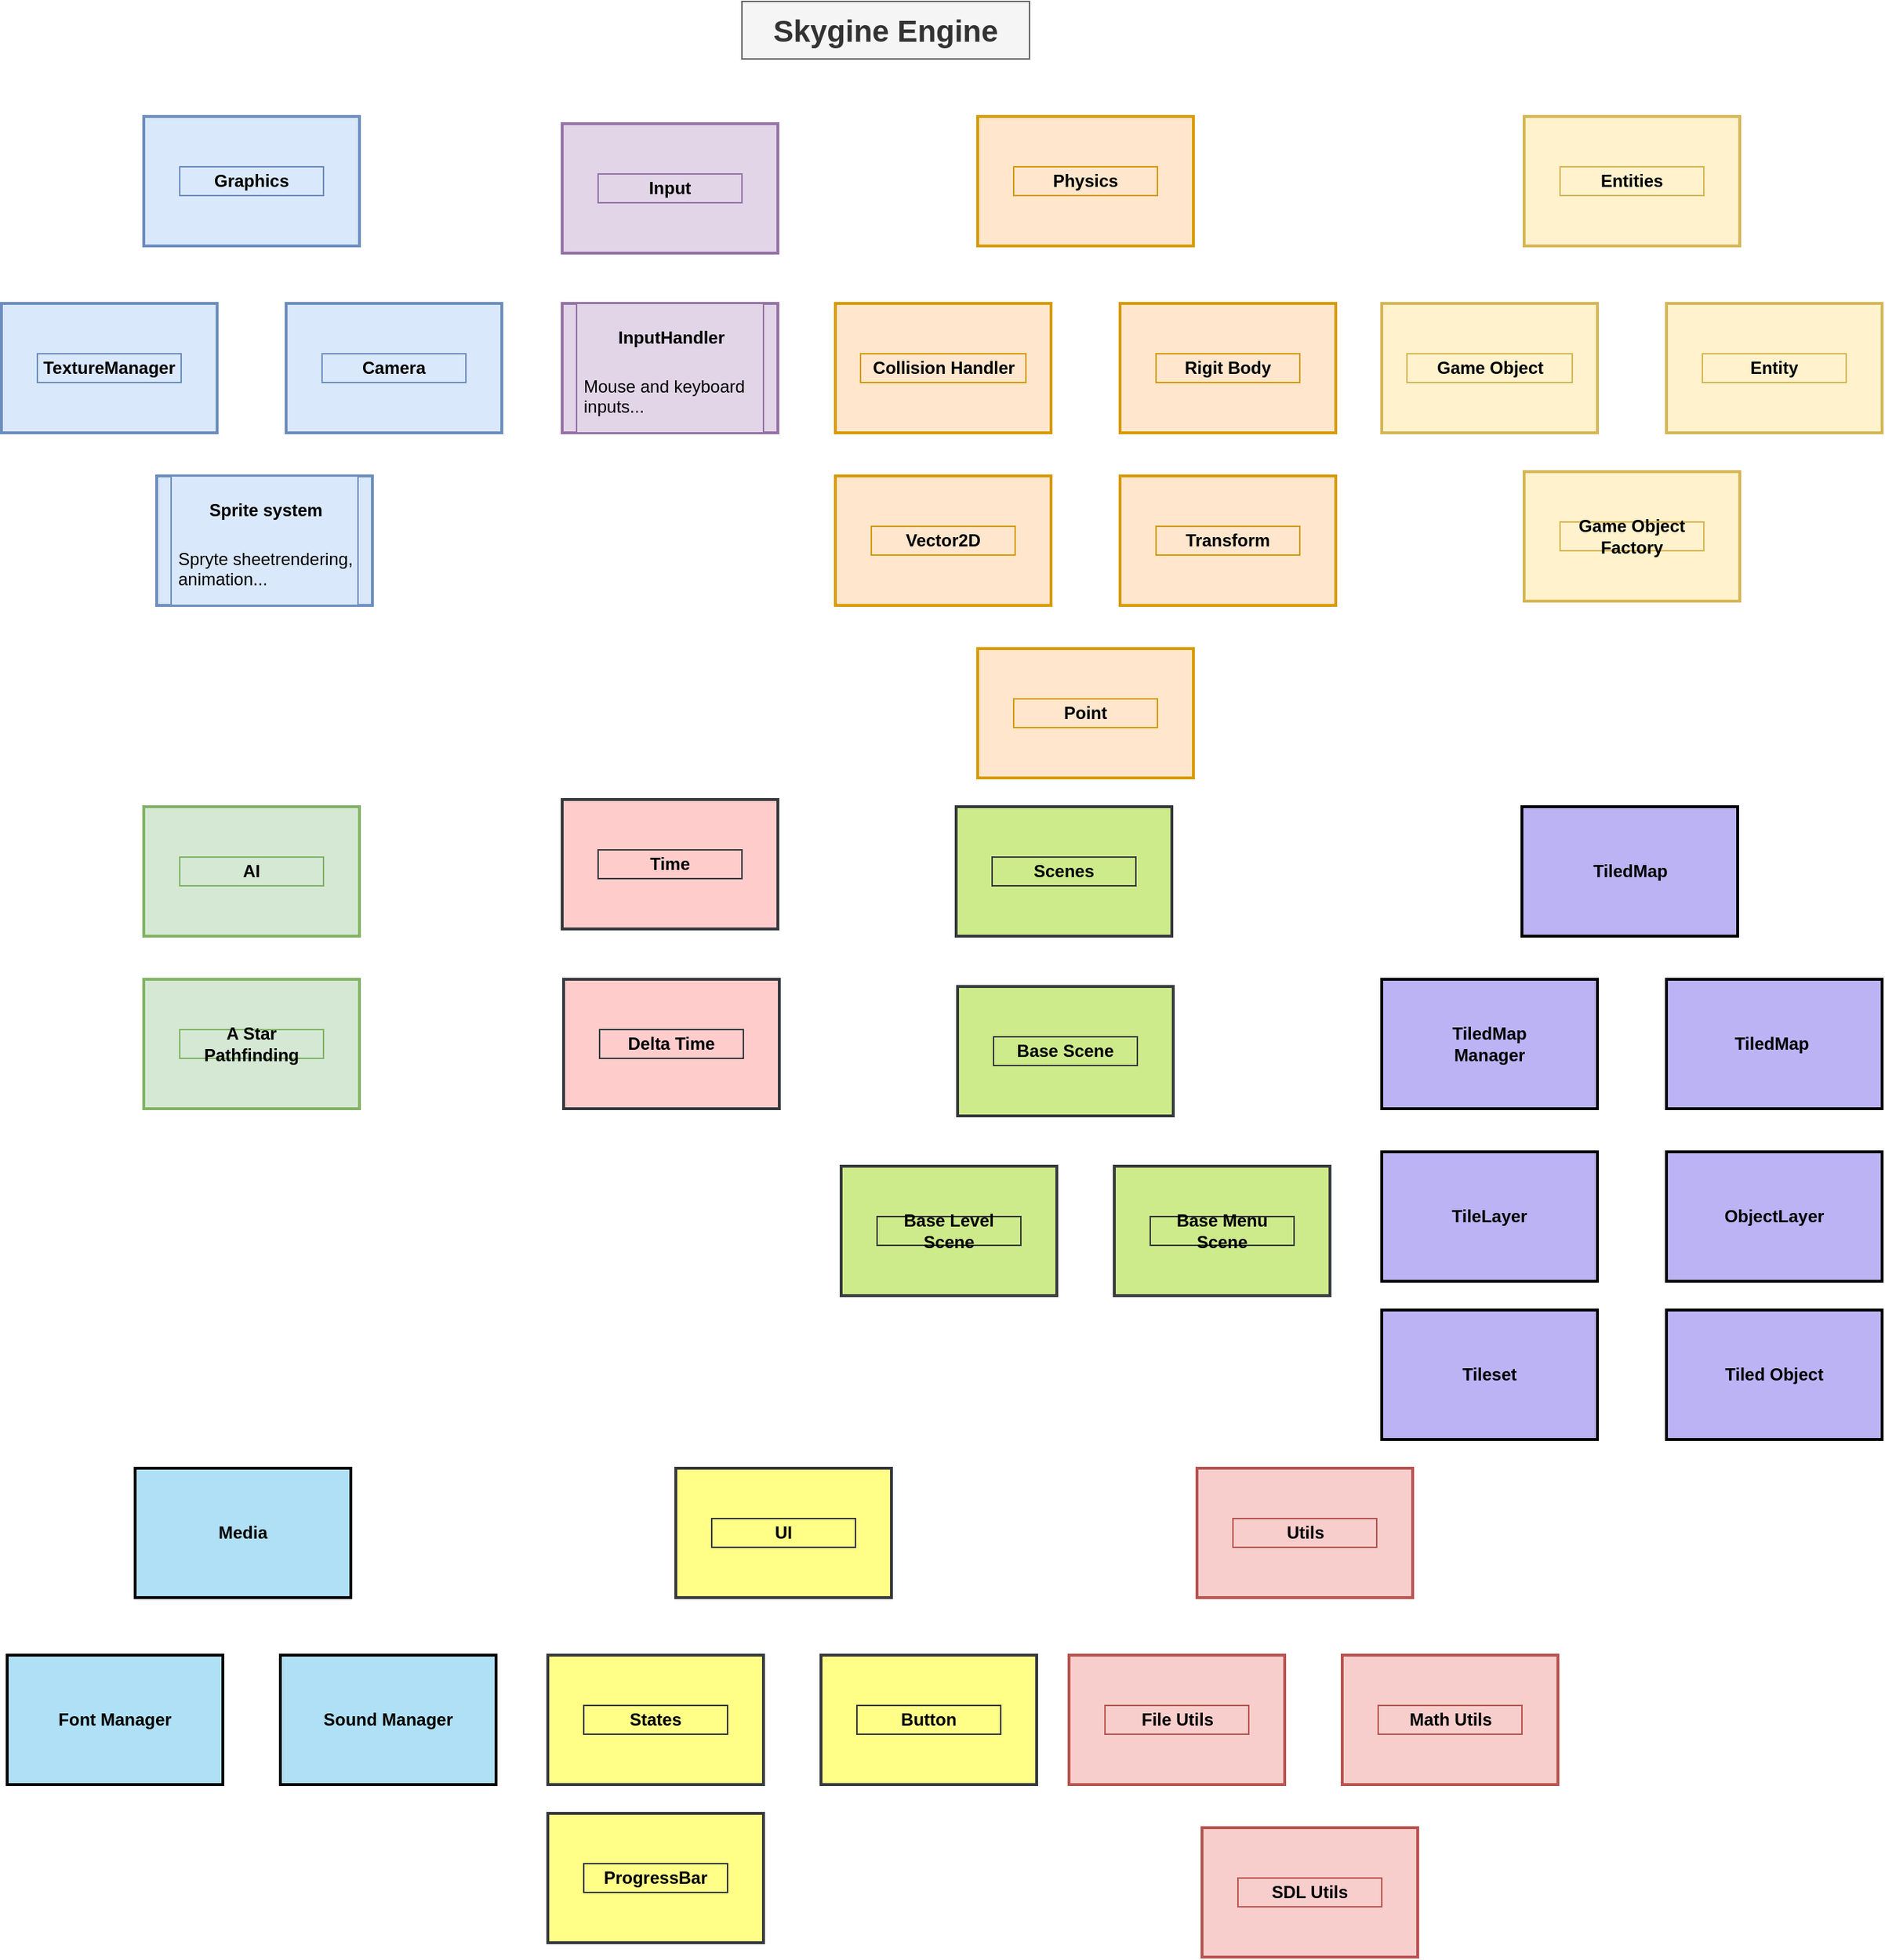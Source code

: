 <mxfile version="12.9.11" type="device"><diagram name="Page-1" id="74b105a0-9070-1c63-61bc-23e55f88626e"><mxGraphModel dx="1240" dy="587" grid="1" gridSize="10" guides="1" tooltips="1" connect="1" arrows="1" fold="1" page="1" pageScale="1.5" pageWidth="827" pageHeight="569" background="none" math="0" shadow="0"><root><mxCell id="0" style=";html=1;"/><mxCell id="1" style=";html=1;" parent="0"/><mxCell id="10b056a9c633e61c-4" value="" style="strokeWidth=2;dashed=0;align=center;fontSize=12;shape=rect;verticalLabelPosition=bottom;verticalAlign=top;fillColor=#dae8fc;strokeColor=#6c8ebf;" parent="1" vertex="1"><mxGeometry x="30" y="220" width="150" height="90" as="geometry"/></mxCell><mxCell id="2bxi4JbV7XyMiNVZBtHT-1" value="TextureManager" style="text;html=1;strokeColor=#6c8ebf;fillColor=#dae8fc;align=center;verticalAlign=middle;whiteSpace=wrap;rounded=0;fontStyle=1;" vertex="1" parent="1"><mxGeometry x="55" y="255" width="100" height="20" as="geometry"/></mxCell><mxCell id="2bxi4JbV7XyMiNVZBtHT-2" value="" style="strokeWidth=2;dashed=0;align=center;fontSize=12;shape=rect;verticalLabelPosition=bottom;verticalAlign=top;fillColor=#dae8fc;strokeColor=#6c8ebf;" vertex="1" parent="1"><mxGeometry x="228" y="220" width="150" height="90" as="geometry"/></mxCell><mxCell id="2bxi4JbV7XyMiNVZBtHT-3" value="Camera" style="text;html=1;strokeColor=#6c8ebf;fillColor=#dae8fc;align=center;verticalAlign=middle;whiteSpace=wrap;rounded=0;fontStyle=1;" vertex="1" parent="1"><mxGeometry x="253" y="255" width="100" height="20" as="geometry"/></mxCell><mxCell id="2bxi4JbV7XyMiNVZBtHT-4" value="" style="strokeWidth=2;dashed=0;align=center;fontSize=12;shape=rect;verticalLabelPosition=bottom;verticalAlign=top;fillColor=#dae8fc;strokeColor=#6c8ebf;" vertex="1" parent="1"><mxGeometry x="129" y="90" width="150" height="90" as="geometry"/></mxCell><mxCell id="2bxi4JbV7XyMiNVZBtHT-5" value="Graphics" style="text;html=1;strokeColor=#6c8ebf;fillColor=#dae8fc;align=center;verticalAlign=middle;whiteSpace=wrap;rounded=0;fontStyle=1;" vertex="1" parent="1"><mxGeometry x="154" y="125" width="100" height="20" as="geometry"/></mxCell><mxCell id="2bxi4JbV7XyMiNVZBtHT-7" value="" style="strokeWidth=2;dashed=0;align=center;fontSize=12;shape=rect;verticalLabelPosition=bottom;verticalAlign=top;fillColor=#dae8fc;strokeColor=#6c8ebf;" vertex="1" parent="1"><mxGeometry x="138" y="340" width="150" height="90" as="geometry"/></mxCell><mxCell id="2bxi4JbV7XyMiNVZBtHT-9" value="&lt;h1 style=&quot;text-align: center&quot;&gt;&lt;span style=&quot;font-size: 12px ; line-height: 0%&quot;&gt;Sprite system&lt;/span&gt;&lt;/h1&gt;&lt;p style=&quot;line-height: 120%&quot;&gt;Spryte sheetrendering, animation...&lt;/p&gt;" style="text;html=1;strokeColor=#6c8ebf;fillColor=#dae8fc;spacing=5;spacingTop=-20;whiteSpace=wrap;overflow=hidden;rounded=0;" vertex="1" parent="1"><mxGeometry x="148" y="340" width="130" height="90" as="geometry"/></mxCell><mxCell id="2bxi4JbV7XyMiNVZBtHT-11" value="Skygine Engine" style="text;html=1;strokeColor=#666666;fillColor=#f5f5f5;align=center;verticalAlign=middle;whiteSpace=wrap;rounded=0;fontStyle=1;fontSize=21;fontColor=#333333;" vertex="1" parent="1"><mxGeometry x="545" y="10" width="200" height="40" as="geometry"/></mxCell><mxCell id="2bxi4JbV7XyMiNVZBtHT-16" value="" style="strokeWidth=2;dashed=0;align=center;fontSize=12;shape=rect;verticalLabelPosition=bottom;verticalAlign=top;fillColor=#e1d5e7;strokeColor=#9673a6;" vertex="1" parent="1"><mxGeometry x="420" y="95" width="150" height="90" as="geometry"/></mxCell><mxCell id="2bxi4JbV7XyMiNVZBtHT-17" value="Input" style="text;html=1;align=center;verticalAlign=middle;whiteSpace=wrap;rounded=0;fontStyle=1;fillColor=#e1d5e7;strokeColor=#9673a6;" vertex="1" parent="1"><mxGeometry x="445" y="130" width="100" height="20" as="geometry"/></mxCell><mxCell id="2bxi4JbV7XyMiNVZBtHT-18" value="" style="strokeWidth=2;dashed=0;align=center;fontSize=12;shape=rect;verticalLabelPosition=bottom;verticalAlign=top;fillColor=#e1d5e7;strokeColor=#9673a6;" vertex="1" parent="1"><mxGeometry x="420" y="220" width="150" height="90" as="geometry"/></mxCell><mxCell id="2bxi4JbV7XyMiNVZBtHT-19" value="&lt;h1 style=&quot;text-align: center&quot;&gt;&lt;span style=&quot;font-size: 12px&quot;&gt;InputHandler&lt;/span&gt;&lt;br&gt;&lt;/h1&gt;&lt;p style=&quot;line-height: 120%&quot;&gt;Mouse and keyboard inputs...&lt;/p&gt;" style="text;html=1;spacing=5;spacingTop=-20;whiteSpace=wrap;overflow=hidden;rounded=0;fillColor=#e1d5e7;strokeColor=#9673a6;" vertex="1" parent="1"><mxGeometry x="430" y="220" width="130" height="90" as="geometry"/></mxCell><mxCell id="2bxi4JbV7XyMiNVZBtHT-20" value="" style="strokeWidth=2;dashed=0;align=center;fontSize=12;shape=rect;verticalLabelPosition=bottom;verticalAlign=top;fillColor=#ffe6cc;strokeColor=#d79b00;" vertex="1" parent="1"><mxGeometry x="610" y="220" width="150" height="90" as="geometry"/></mxCell><mxCell id="2bxi4JbV7XyMiNVZBtHT-21" value="Collision Handler" style="text;html=1;strokeColor=#d79b00;fillColor=#ffe6cc;align=center;verticalAlign=middle;whiteSpace=wrap;rounded=0;fontStyle=1" vertex="1" parent="1"><mxGeometry x="627.5" y="255" width="115" height="20" as="geometry"/></mxCell><mxCell id="2bxi4JbV7XyMiNVZBtHT-22" value="" style="strokeWidth=2;dashed=0;align=center;fontSize=12;shape=rect;verticalLabelPosition=bottom;verticalAlign=top;fillColor=#ffe6cc;strokeColor=#d79b00;" vertex="1" parent="1"><mxGeometry x="808" y="220" width="150" height="90" as="geometry"/></mxCell><mxCell id="2bxi4JbV7XyMiNVZBtHT-23" value="Rigit Body" style="text;html=1;strokeColor=#d79b00;fillColor=#ffe6cc;align=center;verticalAlign=middle;whiteSpace=wrap;rounded=0;fontStyle=1" vertex="1" parent="1"><mxGeometry x="833" y="255" width="100" height="20" as="geometry"/></mxCell><mxCell id="2bxi4JbV7XyMiNVZBtHT-24" value="" style="strokeWidth=2;dashed=0;align=center;fontSize=12;shape=rect;verticalLabelPosition=bottom;verticalAlign=top;fillColor=#ffe6cc;strokeColor=#d79b00;" vertex="1" parent="1"><mxGeometry x="709" y="90" width="150" height="90" as="geometry"/></mxCell><mxCell id="2bxi4JbV7XyMiNVZBtHT-25" value="Physics" style="text;html=1;strokeColor=#d79b00;fillColor=#ffe6cc;align=center;verticalAlign=middle;whiteSpace=wrap;rounded=0;fontStyle=1" vertex="1" parent="1"><mxGeometry x="734" y="125" width="100" height="20" as="geometry"/></mxCell><mxCell id="2bxi4JbV7XyMiNVZBtHT-28" value="" style="strokeWidth=2;dashed=0;align=center;fontSize=12;shape=rect;verticalLabelPosition=bottom;verticalAlign=top;fillColor=#ffe6cc;strokeColor=#d79b00;" vertex="1" parent="1"><mxGeometry x="610" y="340" width="150" height="90" as="geometry"/></mxCell><mxCell id="2bxi4JbV7XyMiNVZBtHT-29" value="Vector2D" style="text;html=1;strokeColor=#d79b00;fillColor=#ffe6cc;align=center;verticalAlign=middle;whiteSpace=wrap;rounded=0;fontStyle=1" vertex="1" parent="1"><mxGeometry x="635" y="375" width="100" height="20" as="geometry"/></mxCell><mxCell id="2bxi4JbV7XyMiNVZBtHT-30" value="" style="strokeWidth=2;dashed=0;align=center;fontSize=12;shape=rect;verticalLabelPosition=bottom;verticalAlign=top;fillColor=#ffe6cc;strokeColor=#d79b00;" vertex="1" parent="1"><mxGeometry x="808" y="340" width="150" height="90" as="geometry"/></mxCell><mxCell id="2bxi4JbV7XyMiNVZBtHT-31" value="Transform" style="text;html=1;strokeColor=#d79b00;fillColor=#ffe6cc;align=center;verticalAlign=middle;whiteSpace=wrap;rounded=0;fontStyle=1" vertex="1" parent="1"><mxGeometry x="833" y="375" width="100" height="20" as="geometry"/></mxCell><mxCell id="2bxi4JbV7XyMiNVZBtHT-32" value="" style="strokeWidth=2;dashed=0;align=center;fontSize=12;shape=rect;verticalLabelPosition=bottom;verticalAlign=top;fillColor=#ffe6cc;strokeColor=#d79b00;" vertex="1" parent="1"><mxGeometry x="709" y="460" width="150" height="90" as="geometry"/></mxCell><mxCell id="2bxi4JbV7XyMiNVZBtHT-33" value="Point" style="text;html=1;strokeColor=#d79b00;fillColor=#ffe6cc;align=center;verticalAlign=middle;whiteSpace=wrap;rounded=0;fontStyle=1" vertex="1" parent="1"><mxGeometry x="734" y="495" width="100" height="20" as="geometry"/></mxCell><mxCell id="2bxi4JbV7XyMiNVZBtHT-34" value="" style="strokeWidth=2;dashed=0;align=center;fontSize=12;shape=rect;verticalLabelPosition=bottom;verticalAlign=top;fillColor=#fff2cc;strokeColor=#d6b656;" vertex="1" parent="1"><mxGeometry x="990" y="220" width="150" height="90" as="geometry"/></mxCell><mxCell id="2bxi4JbV7XyMiNVZBtHT-35" value="Game Object" style="text;html=1;strokeColor=#d6b656;fillColor=#fff2cc;align=center;verticalAlign=middle;whiteSpace=wrap;rounded=0;fontStyle=1" vertex="1" parent="1"><mxGeometry x="1007.5" y="255" width="115" height="20" as="geometry"/></mxCell><mxCell id="2bxi4JbV7XyMiNVZBtHT-36" value="" style="strokeWidth=2;dashed=0;align=center;fontSize=12;shape=rect;verticalLabelPosition=bottom;verticalAlign=top;fillColor=#fff2cc;strokeColor=#d6b656;" vertex="1" parent="1"><mxGeometry x="1188" y="220" width="150" height="90" as="geometry"/></mxCell><mxCell id="2bxi4JbV7XyMiNVZBtHT-37" value="Entity" style="text;html=1;strokeColor=#d6b656;fillColor=#fff2cc;align=center;verticalAlign=middle;whiteSpace=wrap;rounded=0;fontStyle=1" vertex="1" parent="1"><mxGeometry x="1213" y="255" width="100" height="20" as="geometry"/></mxCell><mxCell id="2bxi4JbV7XyMiNVZBtHT-38" value="" style="strokeWidth=2;dashed=0;align=center;fontSize=12;shape=rect;verticalLabelPosition=bottom;verticalAlign=top;fillColor=#fff2cc;strokeColor=#d6b656;" vertex="1" parent="1"><mxGeometry x="1089" y="90" width="150" height="90" as="geometry"/></mxCell><mxCell id="2bxi4JbV7XyMiNVZBtHT-39" value="Entities" style="text;html=1;strokeColor=#d6b656;fillColor=#fff2cc;align=center;verticalAlign=middle;whiteSpace=wrap;rounded=0;fontStyle=1" vertex="1" parent="1"><mxGeometry x="1114" y="125" width="100" height="20" as="geometry"/></mxCell><mxCell id="2bxi4JbV7XyMiNVZBtHT-40" value="" style="strokeWidth=2;dashed=0;align=center;fontSize=12;shape=rect;verticalLabelPosition=bottom;verticalAlign=top;fillColor=#fff2cc;strokeColor=#d6b656;" vertex="1" parent="1"><mxGeometry x="1089" y="337" width="150" height="90" as="geometry"/></mxCell><mxCell id="2bxi4JbV7XyMiNVZBtHT-41" value="Game Object Factory" style="text;html=1;strokeColor=#d6b656;fillColor=#fff2cc;align=center;verticalAlign=middle;whiteSpace=wrap;rounded=0;fontStyle=1" vertex="1" parent="1"><mxGeometry x="1114" y="372" width="100" height="20" as="geometry"/></mxCell><mxCell id="2bxi4JbV7XyMiNVZBtHT-42" value="" style="strokeWidth=2;dashed=0;align=center;fontSize=12;shape=rect;verticalLabelPosition=bottom;verticalAlign=top;fillColor=#d5e8d4;strokeColor=#82b366;" vertex="1" parent="1"><mxGeometry x="129" y="690" width="150" height="90" as="geometry"/></mxCell><mxCell id="2bxi4JbV7XyMiNVZBtHT-43" value="A Star Pathfinding" style="text;html=1;strokeColor=#82b366;fillColor=#d5e8d4;align=center;verticalAlign=middle;whiteSpace=wrap;rounded=0;fontStyle=1" vertex="1" parent="1"><mxGeometry x="154" y="725" width="100" height="20" as="geometry"/></mxCell><mxCell id="2bxi4JbV7XyMiNVZBtHT-46" value="" style="strokeWidth=2;dashed=0;align=center;fontSize=12;shape=rect;verticalLabelPosition=bottom;verticalAlign=top;fillColor=#d5e8d4;strokeColor=#82b366;" vertex="1" parent="1"><mxGeometry x="129" y="570" width="150" height="90" as="geometry"/></mxCell><mxCell id="2bxi4JbV7XyMiNVZBtHT-47" value="AI" style="text;html=1;strokeColor=#82b366;fillColor=#d5e8d4;align=center;verticalAlign=middle;whiteSpace=wrap;rounded=0;fontStyle=1" vertex="1" parent="1"><mxGeometry x="154" y="605" width="100" height="20" as="geometry"/></mxCell><mxCell id="2bxi4JbV7XyMiNVZBtHT-50" value="" style="strokeWidth=2;dashed=0;align=center;fontSize=12;shape=rect;verticalLabelPosition=bottom;verticalAlign=top;fillColor=#ffcccc;strokeColor=#36393d;" vertex="1" parent="1"><mxGeometry x="421" y="690" width="150" height="90" as="geometry"/></mxCell><mxCell id="2bxi4JbV7XyMiNVZBtHT-51" value="Delta Time" style="text;html=1;strokeColor=#36393d;fillColor=#ffcccc;align=center;verticalAlign=middle;whiteSpace=wrap;rounded=0;fontStyle=1;" vertex="1" parent="1"><mxGeometry x="446" y="725" width="100" height="20" as="geometry"/></mxCell><mxCell id="2bxi4JbV7XyMiNVZBtHT-54" value="" style="strokeWidth=2;dashed=0;align=center;fontSize=12;shape=rect;verticalLabelPosition=bottom;verticalAlign=top;fillColor=#ffcccc;strokeColor=#36393d;" vertex="1" parent="1"><mxGeometry x="420" y="565" width="150" height="90" as="geometry"/></mxCell><mxCell id="2bxi4JbV7XyMiNVZBtHT-55" value="Time" style="text;html=1;strokeColor=#36393d;fillColor=#ffcccc;align=center;verticalAlign=middle;whiteSpace=wrap;rounded=0;fontStyle=1;" vertex="1" parent="1"><mxGeometry x="445" y="600" width="100" height="20" as="geometry"/></mxCell><mxCell id="2bxi4JbV7XyMiNVZBtHT-60" value="" style="strokeWidth=2;dashed=0;align=center;fontSize=12;shape=rect;verticalLabelPosition=bottom;verticalAlign=top;fillColor=#cdeb8b;strokeColor=#36393d;" vertex="1" parent="1"><mxGeometry x="695" y="695" width="150" height="90" as="geometry"/></mxCell><mxCell id="2bxi4JbV7XyMiNVZBtHT-61" value="Base Scene" style="text;html=1;strokeColor=#36393d;fillColor=#cdeb8b;align=center;verticalAlign=middle;whiteSpace=wrap;rounded=0;fontStyle=1" vertex="1" parent="1"><mxGeometry x="720" y="730" width="100" height="20" as="geometry"/></mxCell><mxCell id="2bxi4JbV7XyMiNVZBtHT-62" value="" style="strokeWidth=2;dashed=0;align=center;fontSize=12;shape=rect;verticalLabelPosition=bottom;verticalAlign=top;fillColor=#cdeb8b;strokeColor=#36393d;" vertex="1" parent="1"><mxGeometry x="694" y="570" width="150" height="90" as="geometry"/></mxCell><mxCell id="2bxi4JbV7XyMiNVZBtHT-63" value="Scenes" style="text;html=1;strokeColor=#36393d;fillColor=#cdeb8b;align=center;verticalAlign=middle;whiteSpace=wrap;rounded=0;fontStyle=1" vertex="1" parent="1"><mxGeometry x="719" y="605" width="100" height="20" as="geometry"/></mxCell><mxCell id="2bxi4JbV7XyMiNVZBtHT-64" value="" style="strokeWidth=2;dashed=0;align=center;fontSize=12;shape=rect;verticalLabelPosition=bottom;verticalAlign=top;fillColor=#cdeb8b;strokeColor=#36393d;" vertex="1" parent="1"><mxGeometry x="804" y="820" width="150" height="90" as="geometry"/></mxCell><mxCell id="2bxi4JbV7XyMiNVZBtHT-65" value="Base Menu Scene" style="text;html=1;strokeColor=#36393d;fillColor=#cdeb8b;align=center;verticalAlign=middle;whiteSpace=wrap;rounded=0;fontStyle=1" vertex="1" parent="1"><mxGeometry x="829" y="855" width="100" height="20" as="geometry"/></mxCell><mxCell id="2bxi4JbV7XyMiNVZBtHT-66" value="" style="strokeWidth=2;dashed=0;align=center;fontSize=12;shape=rect;verticalLabelPosition=bottom;verticalAlign=top;fillColor=#cdeb8b;strokeColor=#36393d;" vertex="1" parent="1"><mxGeometry x="614" y="820" width="150" height="90" as="geometry"/></mxCell><mxCell id="2bxi4JbV7XyMiNVZBtHT-67" value="Base Level Scene" style="text;html=1;strokeColor=#36393d;fillColor=#cdeb8b;align=center;verticalAlign=middle;whiteSpace=wrap;rounded=0;fontStyle=1" vertex="1" parent="1"><mxGeometry x="639" y="855" width="100" height="20" as="geometry"/></mxCell><mxCell id="2bxi4JbV7XyMiNVZBtHT-68" value="" style="strokeWidth=2;dashed=0;align=center;fontSize=12;shape=rect;verticalLabelPosition=bottom;verticalAlign=top;fillColor=#BCB3F5;" vertex="1" parent="1"><mxGeometry x="990" y="690" width="150" height="90" as="geometry"/></mxCell><mxCell id="2bxi4JbV7XyMiNVZBtHT-69" value="TiledMap Manager" style="text;html=1;strokeColor=none;fillColor=#BCB3F5;align=center;verticalAlign=middle;whiteSpace=wrap;rounded=0;fontStyle=1" vertex="1" parent="1"><mxGeometry x="1015" y="725" width="100" height="20" as="geometry"/></mxCell><mxCell id="2bxi4JbV7XyMiNVZBtHT-70" value="" style="strokeWidth=2;dashed=0;align=center;fontSize=12;shape=rect;verticalLabelPosition=bottom;verticalAlign=top;fillColor=#BCB3F5;" vertex="1" parent="1"><mxGeometry x="1087.5" y="570" width="150" height="90" as="geometry"/></mxCell><mxCell id="2bxi4JbV7XyMiNVZBtHT-71" value="TiledMap" style="text;html=1;strokeColor=none;fillColor=#BCB3F5;align=center;verticalAlign=middle;whiteSpace=wrap;rounded=0;fontStyle=1" vertex="1" parent="1"><mxGeometry x="1112.5" y="605" width="100" height="20" as="geometry"/></mxCell><mxCell id="2bxi4JbV7XyMiNVZBtHT-72" value="" style="strokeWidth=2;dashed=0;align=center;fontSize=12;shape=rect;verticalLabelPosition=bottom;verticalAlign=top;fillColor=#BCB3F5;" vertex="1" parent="1"><mxGeometry x="1188" y="690" width="150" height="90" as="geometry"/></mxCell><mxCell id="2bxi4JbV7XyMiNVZBtHT-73" value="TiledMap&amp;nbsp;" style="text;html=1;strokeColor=none;fillColor=#BCB3F5;align=center;verticalAlign=middle;whiteSpace=wrap;rounded=0;fontStyle=1" vertex="1" parent="1"><mxGeometry x="1213" y="725" width="100" height="20" as="geometry"/></mxCell><mxCell id="2bxi4JbV7XyMiNVZBtHT-76" value="" style="strokeWidth=2;dashed=0;align=center;fontSize=12;shape=rect;verticalLabelPosition=bottom;verticalAlign=top;fillColor=#BCB3F5;" vertex="1" parent="1"><mxGeometry x="990" y="810" width="150" height="90" as="geometry"/></mxCell><mxCell id="2bxi4JbV7XyMiNVZBtHT-77" value="TileLayer" style="text;html=1;strokeColor=none;fillColor=#BCB3F5;align=center;verticalAlign=middle;whiteSpace=wrap;rounded=0;fontStyle=1" vertex="1" parent="1"><mxGeometry x="1015" y="845" width="100" height="20" as="geometry"/></mxCell><mxCell id="2bxi4JbV7XyMiNVZBtHT-78" value="" style="strokeWidth=2;dashed=0;align=center;fontSize=12;shape=rect;verticalLabelPosition=bottom;verticalAlign=top;fillColor=#BCB3F5;" vertex="1" parent="1"><mxGeometry x="1188" y="810" width="150" height="90" as="geometry"/></mxCell><mxCell id="2bxi4JbV7XyMiNVZBtHT-79" value="ObjectLayer" style="text;html=1;strokeColor=none;fillColor=#BCB3F5;align=center;verticalAlign=middle;whiteSpace=wrap;rounded=0;fontStyle=1" vertex="1" parent="1"><mxGeometry x="1213" y="845" width="100" height="20" as="geometry"/></mxCell><mxCell id="2bxi4JbV7XyMiNVZBtHT-80" value="" style="strokeWidth=2;dashed=0;align=center;fontSize=12;shape=rect;verticalLabelPosition=bottom;verticalAlign=top;fillColor=#BCB3F5;" vertex="1" parent="1"><mxGeometry x="990" y="920" width="150" height="90" as="geometry"/></mxCell><mxCell id="2bxi4JbV7XyMiNVZBtHT-81" value="Tileset" style="text;html=1;strokeColor=none;fillColor=#BCB3F5;align=center;verticalAlign=middle;whiteSpace=wrap;rounded=0;fontStyle=1" vertex="1" parent="1"><mxGeometry x="1015" y="955" width="100" height="20" as="geometry"/></mxCell><mxCell id="2bxi4JbV7XyMiNVZBtHT-82" value="" style="strokeWidth=2;dashed=0;align=center;fontSize=12;shape=rect;verticalLabelPosition=bottom;verticalAlign=top;fillColor=#BCB3F5;" vertex="1" parent="1"><mxGeometry x="1188" y="920" width="150" height="90" as="geometry"/></mxCell><mxCell id="2bxi4JbV7XyMiNVZBtHT-83" value="Tiled Object" style="text;html=1;strokeColor=none;fillColor=#BCB3F5;align=center;verticalAlign=middle;whiteSpace=wrap;rounded=0;fontStyle=1" vertex="1" parent="1"><mxGeometry x="1213" y="955" width="100" height="20" as="geometry"/></mxCell><mxCell id="2bxi4JbV7XyMiNVZBtHT-86" value="" style="strokeWidth=2;dashed=0;align=center;fontSize=12;shape=rect;verticalLabelPosition=bottom;verticalAlign=top;fillColor=#B0E0F5;" vertex="1" parent="1"><mxGeometry x="123" y="1030" width="150" height="90" as="geometry"/></mxCell><mxCell id="2bxi4JbV7XyMiNVZBtHT-87" value="Media" style="text;html=1;strokeColor=none;fillColor=#B0E0F5;align=center;verticalAlign=middle;whiteSpace=wrap;rounded=0;fontStyle=1" vertex="1" parent="1"><mxGeometry x="148" y="1065" width="100" height="20" as="geometry"/></mxCell><mxCell id="2bxi4JbV7XyMiNVZBtHT-88" value="" style="strokeWidth=2;dashed=0;align=center;fontSize=12;shape=rect;verticalLabelPosition=bottom;verticalAlign=top;fillColor=#B0E0F5;" vertex="1" parent="1"><mxGeometry x="224" y="1160" width="150" height="90" as="geometry"/></mxCell><mxCell id="2bxi4JbV7XyMiNVZBtHT-89" value="Sound Manager" style="text;html=1;strokeColor=none;fillColor=#B0E0F5;align=center;verticalAlign=middle;whiteSpace=wrap;rounded=0;fontStyle=1" vertex="1" parent="1"><mxGeometry x="249" y="1195" width="100" height="20" as="geometry"/></mxCell><mxCell id="2bxi4JbV7XyMiNVZBtHT-90" value="" style="strokeWidth=2;dashed=0;align=center;fontSize=12;shape=rect;verticalLabelPosition=bottom;verticalAlign=top;fillColor=#B0E0F5;" vertex="1" parent="1"><mxGeometry x="34" y="1160" width="150" height="90" as="geometry"/></mxCell><mxCell id="2bxi4JbV7XyMiNVZBtHT-91" value="Font Manager" style="text;html=1;strokeColor=none;fillColor=#B0E0F5;align=center;verticalAlign=middle;whiteSpace=wrap;rounded=0;fontStyle=1" vertex="1" parent="1"><mxGeometry x="59" y="1195" width="100" height="20" as="geometry"/></mxCell><mxCell id="2bxi4JbV7XyMiNVZBtHT-92" value="" style="strokeWidth=2;dashed=0;align=center;fontSize=12;shape=rect;verticalLabelPosition=bottom;verticalAlign=top;fillColor=#ffff88;strokeColor=#36393d;" vertex="1" parent="1"><mxGeometry x="499" y="1030" width="150" height="90" as="geometry"/></mxCell><mxCell id="2bxi4JbV7XyMiNVZBtHT-93" value="UI" style="text;html=1;strokeColor=#36393d;fillColor=#ffff88;align=center;verticalAlign=middle;whiteSpace=wrap;rounded=0;fontStyle=1" vertex="1" parent="1"><mxGeometry x="524" y="1065" width="100" height="20" as="geometry"/></mxCell><mxCell id="2bxi4JbV7XyMiNVZBtHT-94" value="" style="strokeWidth=2;dashed=0;align=center;fontSize=12;shape=rect;verticalLabelPosition=bottom;verticalAlign=top;fillColor=#ffff88;strokeColor=#36393d;" vertex="1" parent="1"><mxGeometry x="600" y="1160" width="150" height="90" as="geometry"/></mxCell><mxCell id="2bxi4JbV7XyMiNVZBtHT-95" value="Button" style="text;html=1;strokeColor=#36393d;fillColor=#ffff88;align=center;verticalAlign=middle;whiteSpace=wrap;rounded=0;fontStyle=1" vertex="1" parent="1"><mxGeometry x="625" y="1195" width="100" height="20" as="geometry"/></mxCell><mxCell id="2bxi4JbV7XyMiNVZBtHT-96" value="" style="strokeWidth=2;dashed=0;align=center;fontSize=12;shape=rect;verticalLabelPosition=bottom;verticalAlign=top;fillColor=#ffff88;strokeColor=#36393d;" vertex="1" parent="1"><mxGeometry x="410" y="1160" width="150" height="90" as="geometry"/></mxCell><mxCell id="2bxi4JbV7XyMiNVZBtHT-97" value="States" style="text;html=1;strokeColor=#36393d;fillColor=#ffff88;align=center;verticalAlign=middle;whiteSpace=wrap;rounded=0;fontStyle=1" vertex="1" parent="1"><mxGeometry x="435" y="1195" width="100" height="20" as="geometry"/></mxCell><mxCell id="2bxi4JbV7XyMiNVZBtHT-98" value="" style="strokeWidth=2;dashed=0;align=center;fontSize=12;shape=rect;verticalLabelPosition=bottom;verticalAlign=top;fillColor=#f8cecc;strokeColor=#b85450;" vertex="1" parent="1"><mxGeometry x="861.5" y="1030" width="150" height="90" as="geometry"/></mxCell><mxCell id="2bxi4JbV7XyMiNVZBtHT-99" value="Utils" style="text;html=1;strokeColor=#b85450;fillColor=#f8cecc;align=center;verticalAlign=middle;whiteSpace=wrap;rounded=0;fontStyle=1" vertex="1" parent="1"><mxGeometry x="886.5" y="1065" width="100" height="20" as="geometry"/></mxCell><mxCell id="2bxi4JbV7XyMiNVZBtHT-100" value="" style="strokeWidth=2;dashed=0;align=center;fontSize=12;shape=rect;verticalLabelPosition=bottom;verticalAlign=top;fillColor=#f8cecc;strokeColor=#b85450;" vertex="1" parent="1"><mxGeometry x="962.5" y="1160" width="150" height="90" as="geometry"/></mxCell><mxCell id="2bxi4JbV7XyMiNVZBtHT-101" value="Math Utils" style="text;html=1;strokeColor=#b85450;fillColor=#f8cecc;align=center;verticalAlign=middle;whiteSpace=wrap;rounded=0;fontStyle=1" vertex="1" parent="1"><mxGeometry x="987.5" y="1195" width="100" height="20" as="geometry"/></mxCell><mxCell id="2bxi4JbV7XyMiNVZBtHT-102" value="" style="strokeWidth=2;dashed=0;align=center;fontSize=12;shape=rect;verticalLabelPosition=bottom;verticalAlign=top;fillColor=#f8cecc;strokeColor=#b85450;" vertex="1" parent="1"><mxGeometry x="772.5" y="1160" width="150" height="90" as="geometry"/></mxCell><mxCell id="2bxi4JbV7XyMiNVZBtHT-103" value="File Utils" style="text;html=1;strokeColor=#b85450;fillColor=#f8cecc;align=center;verticalAlign=middle;whiteSpace=wrap;rounded=0;fontStyle=1" vertex="1" parent="1"><mxGeometry x="797.5" y="1195" width="100" height="20" as="geometry"/></mxCell><mxCell id="2bxi4JbV7XyMiNVZBtHT-108" value="" style="strokeWidth=2;dashed=0;align=center;fontSize=12;shape=rect;verticalLabelPosition=bottom;verticalAlign=top;fillColor=#ffff88;strokeColor=#36393d;" vertex="1" parent="1"><mxGeometry x="410" y="1270" width="150" height="90" as="geometry"/></mxCell><mxCell id="2bxi4JbV7XyMiNVZBtHT-109" value="ProgressBar" style="text;html=1;strokeColor=#36393d;fillColor=#ffff88;align=center;verticalAlign=middle;whiteSpace=wrap;rounded=0;fontStyle=1" vertex="1" parent="1"><mxGeometry x="435" y="1305" width="100" height="20" as="geometry"/></mxCell><mxCell id="2bxi4JbV7XyMiNVZBtHT-110" value="" style="strokeWidth=2;dashed=0;align=center;fontSize=12;shape=rect;verticalLabelPosition=bottom;verticalAlign=top;fillColor=#f8cecc;strokeColor=#b85450;" vertex="1" parent="1"><mxGeometry x="865" y="1280" width="150" height="90" as="geometry"/></mxCell><mxCell id="2bxi4JbV7XyMiNVZBtHT-111" value="SDL Utils" style="text;html=1;strokeColor=#b85450;fillColor=#f8cecc;align=center;verticalAlign=middle;whiteSpace=wrap;rounded=0;fontStyle=1" vertex="1" parent="1"><mxGeometry x="890" y="1315" width="100" height="20" as="geometry"/></mxCell></root></mxGraphModel></diagram></mxfile>